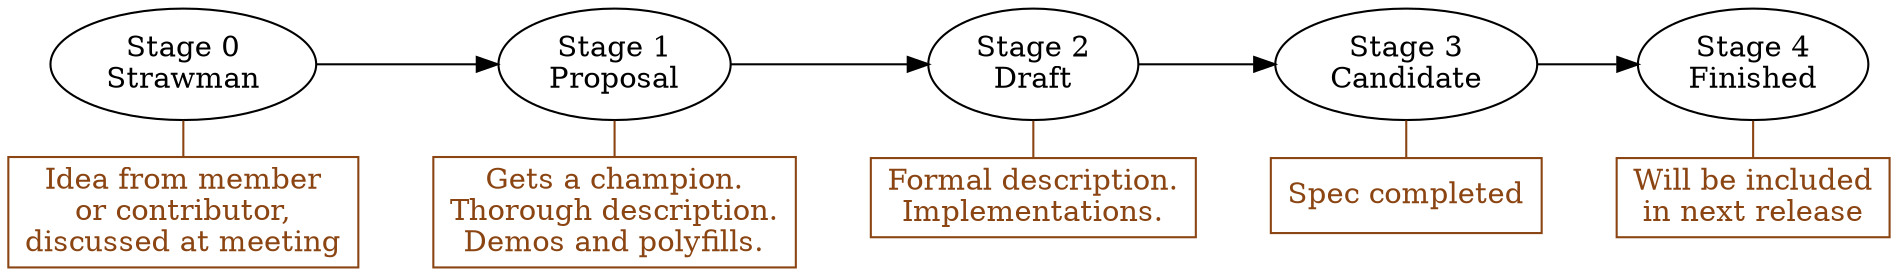 digraph {
  rankdir = LR;
  bgcolor = transparent;

  stage0 [label="Stage 0\nStrawman"]
  stage0 -> stage0desc [arrowhead=none color=chocolate4]
  stage0desc [shape=rectangle, color=chocolate4 fontcolor=chocolate4 label="Idea from member\nor contributor,\ndiscussed at meeting"]
  {rank=same; stage0, stage0desc}

  stage1 [label="Stage 1\nProposal"]
  stage1 -> stage1desc [arrowhead=none color=chocolate4]
  stage1desc [shape=rectangle, color=chocolate4 fontcolor=chocolate4 label="Gets a champion.\nThorough description.\nDemos and polyfills."]
  {rank=same; stage1, stage1desc}

  stage2 [label="Stage 2\nDraft"]
  stage2 -> stage2desc [arrowhead=none color=chocolate4]
  stage2desc [shape=rectangle, color=chocolate4 fontcolor=chocolate4 label="Formal description.\nImplementations."]
  {rank=same; stage2, stage2desc}

  stage3 [label="Stage 3\nCandidate"]
  stage3 -> stage3desc [arrowhead=none color=chocolate4]
  stage3desc [shape=rectangle, color=chocolate4 fontcolor=chocolate4 label="Spec completed"]
  {rank=same; stage3, stage3desc}

  stage4 [label="Stage 4\nFinished"]
  stage4 -> stage4desc [arrowhead=none color=chocolate4]
  stage4desc [shape=rectangle, color=chocolate4 fontcolor=chocolate4 label="Will be included\nin next release"]
  {rank=same; stage4, stage4desc}

  stage0 -> stage1 -> stage2 -> stage3 -> stage4
}
